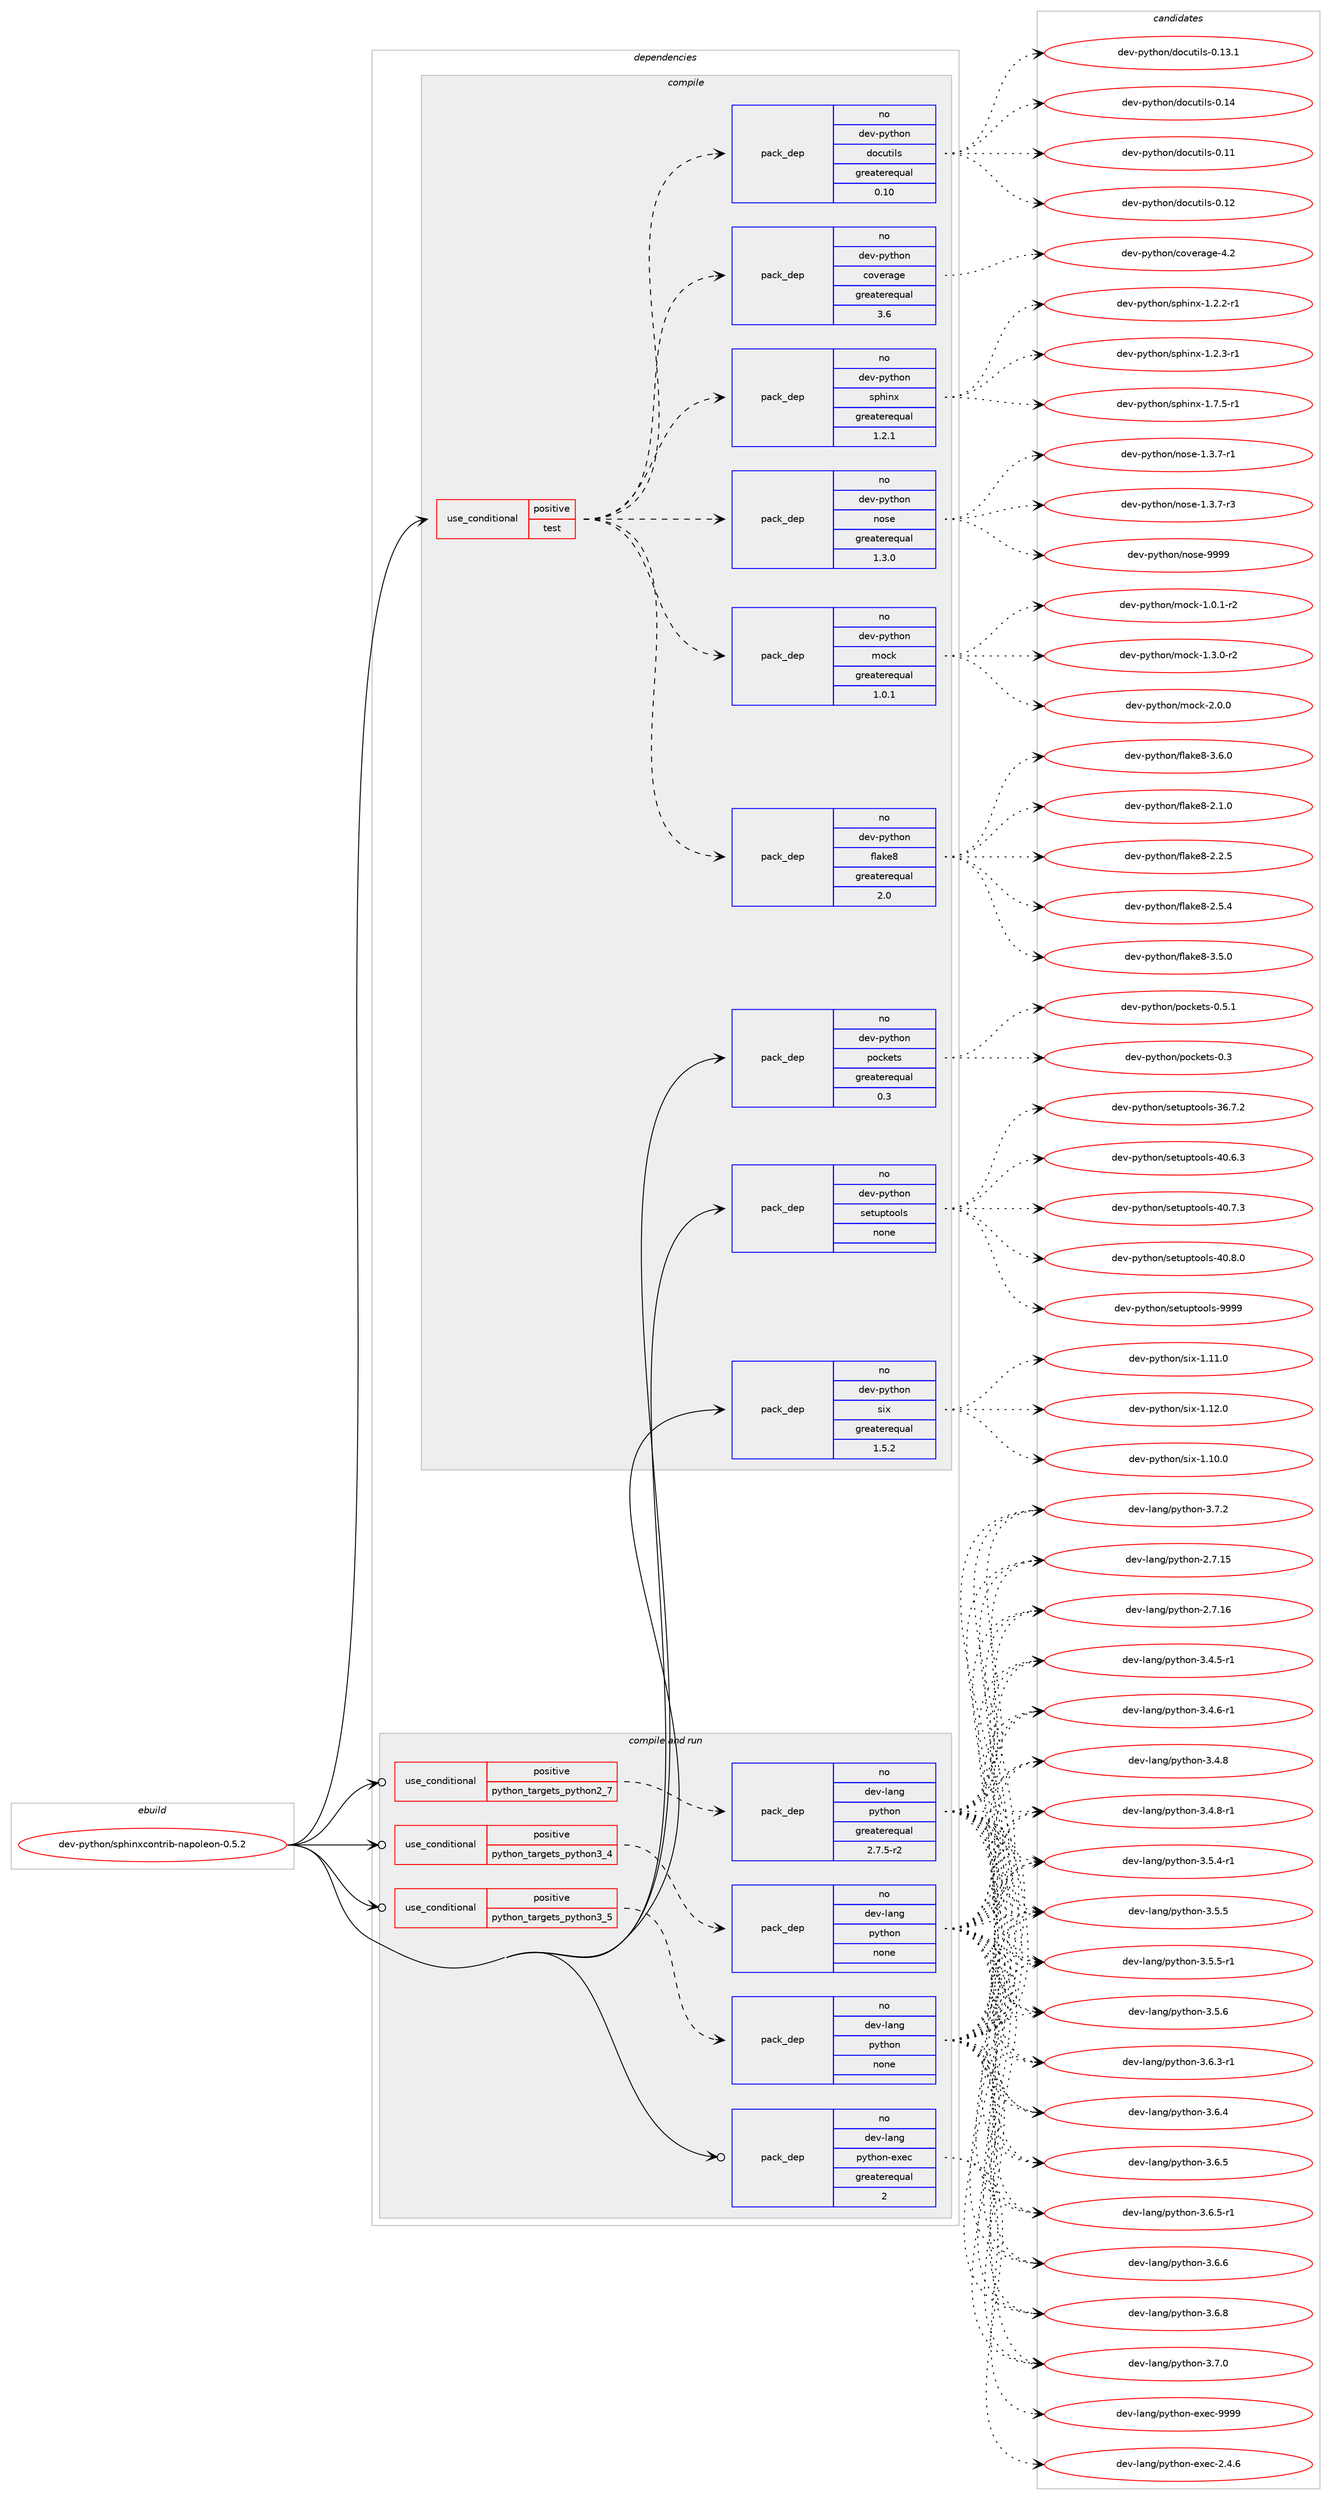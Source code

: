 digraph prolog {

# *************
# Graph options
# *************

newrank=true;
concentrate=true;
compound=true;
graph [rankdir=LR,fontname=Helvetica,fontsize=10,ranksep=1.5];#, ranksep=2.5, nodesep=0.2];
edge  [arrowhead=vee];
node  [fontname=Helvetica,fontsize=10];

# **********
# The ebuild
# **********

subgraph cluster_leftcol {
color=gray;
rank=same;
label=<<i>ebuild</i>>;
id [label="dev-python/sphinxcontrib-napoleon-0.5.2", color=red, width=4, href="../dev-python/sphinxcontrib-napoleon-0.5.2.svg"];
}

# ****************
# The dependencies
# ****************

subgraph cluster_midcol {
color=gray;
label=<<i>dependencies</i>>;
subgraph cluster_compile {
fillcolor="#eeeeee";
style=filled;
label=<<i>compile</i>>;
subgraph cond385004 {
dependency1442306 [label=<<TABLE BORDER="0" CELLBORDER="1" CELLSPACING="0" CELLPADDING="4"><TR><TD ROWSPAN="3" CELLPADDING="10">use_conditional</TD></TR><TR><TD>positive</TD></TR><TR><TD>test</TD></TR></TABLE>>, shape=none, color=red];
subgraph pack1033940 {
dependency1442307 [label=<<TABLE BORDER="0" CELLBORDER="1" CELLSPACING="0" CELLPADDING="4" WIDTH="220"><TR><TD ROWSPAN="6" CELLPADDING="30">pack_dep</TD></TR><TR><TD WIDTH="110">no</TD></TR><TR><TD>dev-python</TD></TR><TR><TD>coverage</TD></TR><TR><TD>greaterequal</TD></TR><TR><TD>3.6</TD></TR></TABLE>>, shape=none, color=blue];
}
dependency1442306:e -> dependency1442307:w [weight=20,style="dashed",arrowhead="vee"];
subgraph pack1033941 {
dependency1442308 [label=<<TABLE BORDER="0" CELLBORDER="1" CELLSPACING="0" CELLPADDING="4" WIDTH="220"><TR><TD ROWSPAN="6" CELLPADDING="30">pack_dep</TD></TR><TR><TD WIDTH="110">no</TD></TR><TR><TD>dev-python</TD></TR><TR><TD>docutils</TD></TR><TR><TD>greaterequal</TD></TR><TR><TD>0.10</TD></TR></TABLE>>, shape=none, color=blue];
}
dependency1442306:e -> dependency1442308:w [weight=20,style="dashed",arrowhead="vee"];
subgraph pack1033942 {
dependency1442309 [label=<<TABLE BORDER="0" CELLBORDER="1" CELLSPACING="0" CELLPADDING="4" WIDTH="220"><TR><TD ROWSPAN="6" CELLPADDING="30">pack_dep</TD></TR><TR><TD WIDTH="110">no</TD></TR><TR><TD>dev-python</TD></TR><TR><TD>flake8</TD></TR><TR><TD>greaterequal</TD></TR><TR><TD>2.0</TD></TR></TABLE>>, shape=none, color=blue];
}
dependency1442306:e -> dependency1442309:w [weight=20,style="dashed",arrowhead="vee"];
subgraph pack1033943 {
dependency1442310 [label=<<TABLE BORDER="0" CELLBORDER="1" CELLSPACING="0" CELLPADDING="4" WIDTH="220"><TR><TD ROWSPAN="6" CELLPADDING="30">pack_dep</TD></TR><TR><TD WIDTH="110">no</TD></TR><TR><TD>dev-python</TD></TR><TR><TD>mock</TD></TR><TR><TD>greaterequal</TD></TR><TR><TD>1.0.1</TD></TR></TABLE>>, shape=none, color=blue];
}
dependency1442306:e -> dependency1442310:w [weight=20,style="dashed",arrowhead="vee"];
subgraph pack1033944 {
dependency1442311 [label=<<TABLE BORDER="0" CELLBORDER="1" CELLSPACING="0" CELLPADDING="4" WIDTH="220"><TR><TD ROWSPAN="6" CELLPADDING="30">pack_dep</TD></TR><TR><TD WIDTH="110">no</TD></TR><TR><TD>dev-python</TD></TR><TR><TD>nose</TD></TR><TR><TD>greaterequal</TD></TR><TR><TD>1.3.0</TD></TR></TABLE>>, shape=none, color=blue];
}
dependency1442306:e -> dependency1442311:w [weight=20,style="dashed",arrowhead="vee"];
subgraph pack1033945 {
dependency1442312 [label=<<TABLE BORDER="0" CELLBORDER="1" CELLSPACING="0" CELLPADDING="4" WIDTH="220"><TR><TD ROWSPAN="6" CELLPADDING="30">pack_dep</TD></TR><TR><TD WIDTH="110">no</TD></TR><TR><TD>dev-python</TD></TR><TR><TD>sphinx</TD></TR><TR><TD>greaterequal</TD></TR><TR><TD>1.2.1</TD></TR></TABLE>>, shape=none, color=blue];
}
dependency1442306:e -> dependency1442312:w [weight=20,style="dashed",arrowhead="vee"];
}
id:e -> dependency1442306:w [weight=20,style="solid",arrowhead="vee"];
subgraph pack1033946 {
dependency1442313 [label=<<TABLE BORDER="0" CELLBORDER="1" CELLSPACING="0" CELLPADDING="4" WIDTH="220"><TR><TD ROWSPAN="6" CELLPADDING="30">pack_dep</TD></TR><TR><TD WIDTH="110">no</TD></TR><TR><TD>dev-python</TD></TR><TR><TD>pockets</TD></TR><TR><TD>greaterequal</TD></TR><TR><TD>0.3</TD></TR></TABLE>>, shape=none, color=blue];
}
id:e -> dependency1442313:w [weight=20,style="solid",arrowhead="vee"];
subgraph pack1033947 {
dependency1442314 [label=<<TABLE BORDER="0" CELLBORDER="1" CELLSPACING="0" CELLPADDING="4" WIDTH="220"><TR><TD ROWSPAN="6" CELLPADDING="30">pack_dep</TD></TR><TR><TD WIDTH="110">no</TD></TR><TR><TD>dev-python</TD></TR><TR><TD>setuptools</TD></TR><TR><TD>none</TD></TR><TR><TD></TD></TR></TABLE>>, shape=none, color=blue];
}
id:e -> dependency1442314:w [weight=20,style="solid",arrowhead="vee"];
subgraph pack1033948 {
dependency1442315 [label=<<TABLE BORDER="0" CELLBORDER="1" CELLSPACING="0" CELLPADDING="4" WIDTH="220"><TR><TD ROWSPAN="6" CELLPADDING="30">pack_dep</TD></TR><TR><TD WIDTH="110">no</TD></TR><TR><TD>dev-python</TD></TR><TR><TD>six</TD></TR><TR><TD>greaterequal</TD></TR><TR><TD>1.5.2</TD></TR></TABLE>>, shape=none, color=blue];
}
id:e -> dependency1442315:w [weight=20,style="solid",arrowhead="vee"];
}
subgraph cluster_compileandrun {
fillcolor="#eeeeee";
style=filled;
label=<<i>compile and run</i>>;
subgraph cond385005 {
dependency1442316 [label=<<TABLE BORDER="0" CELLBORDER="1" CELLSPACING="0" CELLPADDING="4"><TR><TD ROWSPAN="3" CELLPADDING="10">use_conditional</TD></TR><TR><TD>positive</TD></TR><TR><TD>python_targets_python2_7</TD></TR></TABLE>>, shape=none, color=red];
subgraph pack1033949 {
dependency1442317 [label=<<TABLE BORDER="0" CELLBORDER="1" CELLSPACING="0" CELLPADDING="4" WIDTH="220"><TR><TD ROWSPAN="6" CELLPADDING="30">pack_dep</TD></TR><TR><TD WIDTH="110">no</TD></TR><TR><TD>dev-lang</TD></TR><TR><TD>python</TD></TR><TR><TD>greaterequal</TD></TR><TR><TD>2.7.5-r2</TD></TR></TABLE>>, shape=none, color=blue];
}
dependency1442316:e -> dependency1442317:w [weight=20,style="dashed",arrowhead="vee"];
}
id:e -> dependency1442316:w [weight=20,style="solid",arrowhead="odotvee"];
subgraph cond385006 {
dependency1442318 [label=<<TABLE BORDER="0" CELLBORDER="1" CELLSPACING="0" CELLPADDING="4"><TR><TD ROWSPAN="3" CELLPADDING="10">use_conditional</TD></TR><TR><TD>positive</TD></TR><TR><TD>python_targets_python3_4</TD></TR></TABLE>>, shape=none, color=red];
subgraph pack1033950 {
dependency1442319 [label=<<TABLE BORDER="0" CELLBORDER="1" CELLSPACING="0" CELLPADDING="4" WIDTH="220"><TR><TD ROWSPAN="6" CELLPADDING="30">pack_dep</TD></TR><TR><TD WIDTH="110">no</TD></TR><TR><TD>dev-lang</TD></TR><TR><TD>python</TD></TR><TR><TD>none</TD></TR><TR><TD></TD></TR></TABLE>>, shape=none, color=blue];
}
dependency1442318:e -> dependency1442319:w [weight=20,style="dashed",arrowhead="vee"];
}
id:e -> dependency1442318:w [weight=20,style="solid",arrowhead="odotvee"];
subgraph cond385007 {
dependency1442320 [label=<<TABLE BORDER="0" CELLBORDER="1" CELLSPACING="0" CELLPADDING="4"><TR><TD ROWSPAN="3" CELLPADDING="10">use_conditional</TD></TR><TR><TD>positive</TD></TR><TR><TD>python_targets_python3_5</TD></TR></TABLE>>, shape=none, color=red];
subgraph pack1033951 {
dependency1442321 [label=<<TABLE BORDER="0" CELLBORDER="1" CELLSPACING="0" CELLPADDING="4" WIDTH="220"><TR><TD ROWSPAN="6" CELLPADDING="30">pack_dep</TD></TR><TR><TD WIDTH="110">no</TD></TR><TR><TD>dev-lang</TD></TR><TR><TD>python</TD></TR><TR><TD>none</TD></TR><TR><TD></TD></TR></TABLE>>, shape=none, color=blue];
}
dependency1442320:e -> dependency1442321:w [weight=20,style="dashed",arrowhead="vee"];
}
id:e -> dependency1442320:w [weight=20,style="solid",arrowhead="odotvee"];
subgraph pack1033952 {
dependency1442322 [label=<<TABLE BORDER="0" CELLBORDER="1" CELLSPACING="0" CELLPADDING="4" WIDTH="220"><TR><TD ROWSPAN="6" CELLPADDING="30">pack_dep</TD></TR><TR><TD WIDTH="110">no</TD></TR><TR><TD>dev-lang</TD></TR><TR><TD>python-exec</TD></TR><TR><TD>greaterequal</TD></TR><TR><TD>2</TD></TR></TABLE>>, shape=none, color=blue];
}
id:e -> dependency1442322:w [weight=20,style="solid",arrowhead="odotvee"];
}
subgraph cluster_run {
fillcolor="#eeeeee";
style=filled;
label=<<i>run</i>>;
}
}

# **************
# The candidates
# **************

subgraph cluster_choices {
rank=same;
color=gray;
label=<<i>candidates</i>>;

subgraph choice1033940 {
color=black;
nodesep=1;
choice1001011184511212111610411111047991111181011149710310145524650 [label="dev-python/coverage-4.2", color=red, width=4,href="../dev-python/coverage-4.2.svg"];
dependency1442307:e -> choice1001011184511212111610411111047991111181011149710310145524650:w [style=dotted,weight="100"];
}
subgraph choice1033941 {
color=black;
nodesep=1;
choice1001011184511212111610411111047100111991171161051081154548464949 [label="dev-python/docutils-0.11", color=red, width=4,href="../dev-python/docutils-0.11.svg"];
choice1001011184511212111610411111047100111991171161051081154548464950 [label="dev-python/docutils-0.12", color=red, width=4,href="../dev-python/docutils-0.12.svg"];
choice10010111845112121116104111110471001119911711610510811545484649514649 [label="dev-python/docutils-0.13.1", color=red, width=4,href="../dev-python/docutils-0.13.1.svg"];
choice1001011184511212111610411111047100111991171161051081154548464952 [label="dev-python/docutils-0.14", color=red, width=4,href="../dev-python/docutils-0.14.svg"];
dependency1442308:e -> choice1001011184511212111610411111047100111991171161051081154548464949:w [style=dotted,weight="100"];
dependency1442308:e -> choice1001011184511212111610411111047100111991171161051081154548464950:w [style=dotted,weight="100"];
dependency1442308:e -> choice10010111845112121116104111110471001119911711610510811545484649514649:w [style=dotted,weight="100"];
dependency1442308:e -> choice1001011184511212111610411111047100111991171161051081154548464952:w [style=dotted,weight="100"];
}
subgraph choice1033942 {
color=black;
nodesep=1;
choice10010111845112121116104111110471021089710710156455046494648 [label="dev-python/flake8-2.1.0", color=red, width=4,href="../dev-python/flake8-2.1.0.svg"];
choice10010111845112121116104111110471021089710710156455046504653 [label="dev-python/flake8-2.2.5", color=red, width=4,href="../dev-python/flake8-2.2.5.svg"];
choice10010111845112121116104111110471021089710710156455046534652 [label="dev-python/flake8-2.5.4", color=red, width=4,href="../dev-python/flake8-2.5.4.svg"];
choice10010111845112121116104111110471021089710710156455146534648 [label="dev-python/flake8-3.5.0", color=red, width=4,href="../dev-python/flake8-3.5.0.svg"];
choice10010111845112121116104111110471021089710710156455146544648 [label="dev-python/flake8-3.6.0", color=red, width=4,href="../dev-python/flake8-3.6.0.svg"];
dependency1442309:e -> choice10010111845112121116104111110471021089710710156455046494648:w [style=dotted,weight="100"];
dependency1442309:e -> choice10010111845112121116104111110471021089710710156455046504653:w [style=dotted,weight="100"];
dependency1442309:e -> choice10010111845112121116104111110471021089710710156455046534652:w [style=dotted,weight="100"];
dependency1442309:e -> choice10010111845112121116104111110471021089710710156455146534648:w [style=dotted,weight="100"];
dependency1442309:e -> choice10010111845112121116104111110471021089710710156455146544648:w [style=dotted,weight="100"];
}
subgraph choice1033943 {
color=black;
nodesep=1;
choice1001011184511212111610411111047109111991074549464846494511450 [label="dev-python/mock-1.0.1-r2", color=red, width=4,href="../dev-python/mock-1.0.1-r2.svg"];
choice1001011184511212111610411111047109111991074549465146484511450 [label="dev-python/mock-1.3.0-r2", color=red, width=4,href="../dev-python/mock-1.3.0-r2.svg"];
choice100101118451121211161041111104710911199107455046484648 [label="dev-python/mock-2.0.0", color=red, width=4,href="../dev-python/mock-2.0.0.svg"];
dependency1442310:e -> choice1001011184511212111610411111047109111991074549464846494511450:w [style=dotted,weight="100"];
dependency1442310:e -> choice1001011184511212111610411111047109111991074549465146484511450:w [style=dotted,weight="100"];
dependency1442310:e -> choice100101118451121211161041111104710911199107455046484648:w [style=dotted,weight="100"];
}
subgraph choice1033944 {
color=black;
nodesep=1;
choice10010111845112121116104111110471101111151014549465146554511449 [label="dev-python/nose-1.3.7-r1", color=red, width=4,href="../dev-python/nose-1.3.7-r1.svg"];
choice10010111845112121116104111110471101111151014549465146554511451 [label="dev-python/nose-1.3.7-r3", color=red, width=4,href="../dev-python/nose-1.3.7-r3.svg"];
choice10010111845112121116104111110471101111151014557575757 [label="dev-python/nose-9999", color=red, width=4,href="../dev-python/nose-9999.svg"];
dependency1442311:e -> choice10010111845112121116104111110471101111151014549465146554511449:w [style=dotted,weight="100"];
dependency1442311:e -> choice10010111845112121116104111110471101111151014549465146554511451:w [style=dotted,weight="100"];
dependency1442311:e -> choice10010111845112121116104111110471101111151014557575757:w [style=dotted,weight="100"];
}
subgraph choice1033945 {
color=black;
nodesep=1;
choice10010111845112121116104111110471151121041051101204549465046504511449 [label="dev-python/sphinx-1.2.2-r1", color=red, width=4,href="../dev-python/sphinx-1.2.2-r1.svg"];
choice10010111845112121116104111110471151121041051101204549465046514511449 [label="dev-python/sphinx-1.2.3-r1", color=red, width=4,href="../dev-python/sphinx-1.2.3-r1.svg"];
choice10010111845112121116104111110471151121041051101204549465546534511449 [label="dev-python/sphinx-1.7.5-r1", color=red, width=4,href="../dev-python/sphinx-1.7.5-r1.svg"];
dependency1442312:e -> choice10010111845112121116104111110471151121041051101204549465046504511449:w [style=dotted,weight="100"];
dependency1442312:e -> choice10010111845112121116104111110471151121041051101204549465046514511449:w [style=dotted,weight="100"];
dependency1442312:e -> choice10010111845112121116104111110471151121041051101204549465546534511449:w [style=dotted,weight="100"];
}
subgraph choice1033946 {
color=black;
nodesep=1;
choice10010111845112121116104111110471121119910710111611545484651 [label="dev-python/pockets-0.3", color=red, width=4,href="../dev-python/pockets-0.3.svg"];
choice100101118451121211161041111104711211199107101116115454846534649 [label="dev-python/pockets-0.5.1", color=red, width=4,href="../dev-python/pockets-0.5.1.svg"];
dependency1442313:e -> choice10010111845112121116104111110471121119910710111611545484651:w [style=dotted,weight="100"];
dependency1442313:e -> choice100101118451121211161041111104711211199107101116115454846534649:w [style=dotted,weight="100"];
}
subgraph choice1033947 {
color=black;
nodesep=1;
choice100101118451121211161041111104711510111611711211611111110811545515446554650 [label="dev-python/setuptools-36.7.2", color=red, width=4,href="../dev-python/setuptools-36.7.2.svg"];
choice100101118451121211161041111104711510111611711211611111110811545524846544651 [label="dev-python/setuptools-40.6.3", color=red, width=4,href="../dev-python/setuptools-40.6.3.svg"];
choice100101118451121211161041111104711510111611711211611111110811545524846554651 [label="dev-python/setuptools-40.7.3", color=red, width=4,href="../dev-python/setuptools-40.7.3.svg"];
choice100101118451121211161041111104711510111611711211611111110811545524846564648 [label="dev-python/setuptools-40.8.0", color=red, width=4,href="../dev-python/setuptools-40.8.0.svg"];
choice10010111845112121116104111110471151011161171121161111111081154557575757 [label="dev-python/setuptools-9999", color=red, width=4,href="../dev-python/setuptools-9999.svg"];
dependency1442314:e -> choice100101118451121211161041111104711510111611711211611111110811545515446554650:w [style=dotted,weight="100"];
dependency1442314:e -> choice100101118451121211161041111104711510111611711211611111110811545524846544651:w [style=dotted,weight="100"];
dependency1442314:e -> choice100101118451121211161041111104711510111611711211611111110811545524846554651:w [style=dotted,weight="100"];
dependency1442314:e -> choice100101118451121211161041111104711510111611711211611111110811545524846564648:w [style=dotted,weight="100"];
dependency1442314:e -> choice10010111845112121116104111110471151011161171121161111111081154557575757:w [style=dotted,weight="100"];
}
subgraph choice1033948 {
color=black;
nodesep=1;
choice100101118451121211161041111104711510512045494649484648 [label="dev-python/six-1.10.0", color=red, width=4,href="../dev-python/six-1.10.0.svg"];
choice100101118451121211161041111104711510512045494649494648 [label="dev-python/six-1.11.0", color=red, width=4,href="../dev-python/six-1.11.0.svg"];
choice100101118451121211161041111104711510512045494649504648 [label="dev-python/six-1.12.0", color=red, width=4,href="../dev-python/six-1.12.0.svg"];
dependency1442315:e -> choice100101118451121211161041111104711510512045494649484648:w [style=dotted,weight="100"];
dependency1442315:e -> choice100101118451121211161041111104711510512045494649494648:w [style=dotted,weight="100"];
dependency1442315:e -> choice100101118451121211161041111104711510512045494649504648:w [style=dotted,weight="100"];
}
subgraph choice1033949 {
color=black;
nodesep=1;
choice10010111845108971101034711212111610411111045504655464953 [label="dev-lang/python-2.7.15", color=red, width=4,href="../dev-lang/python-2.7.15.svg"];
choice10010111845108971101034711212111610411111045504655464954 [label="dev-lang/python-2.7.16", color=red, width=4,href="../dev-lang/python-2.7.16.svg"];
choice1001011184510897110103471121211161041111104551465246534511449 [label="dev-lang/python-3.4.5-r1", color=red, width=4,href="../dev-lang/python-3.4.5-r1.svg"];
choice1001011184510897110103471121211161041111104551465246544511449 [label="dev-lang/python-3.4.6-r1", color=red, width=4,href="../dev-lang/python-3.4.6-r1.svg"];
choice100101118451089711010347112121116104111110455146524656 [label="dev-lang/python-3.4.8", color=red, width=4,href="../dev-lang/python-3.4.8.svg"];
choice1001011184510897110103471121211161041111104551465246564511449 [label="dev-lang/python-3.4.8-r1", color=red, width=4,href="../dev-lang/python-3.4.8-r1.svg"];
choice1001011184510897110103471121211161041111104551465346524511449 [label="dev-lang/python-3.5.4-r1", color=red, width=4,href="../dev-lang/python-3.5.4-r1.svg"];
choice100101118451089711010347112121116104111110455146534653 [label="dev-lang/python-3.5.5", color=red, width=4,href="../dev-lang/python-3.5.5.svg"];
choice1001011184510897110103471121211161041111104551465346534511449 [label="dev-lang/python-3.5.5-r1", color=red, width=4,href="../dev-lang/python-3.5.5-r1.svg"];
choice100101118451089711010347112121116104111110455146534654 [label="dev-lang/python-3.5.6", color=red, width=4,href="../dev-lang/python-3.5.6.svg"];
choice1001011184510897110103471121211161041111104551465446514511449 [label="dev-lang/python-3.6.3-r1", color=red, width=4,href="../dev-lang/python-3.6.3-r1.svg"];
choice100101118451089711010347112121116104111110455146544652 [label="dev-lang/python-3.6.4", color=red, width=4,href="../dev-lang/python-3.6.4.svg"];
choice100101118451089711010347112121116104111110455146544653 [label="dev-lang/python-3.6.5", color=red, width=4,href="../dev-lang/python-3.6.5.svg"];
choice1001011184510897110103471121211161041111104551465446534511449 [label="dev-lang/python-3.6.5-r1", color=red, width=4,href="../dev-lang/python-3.6.5-r1.svg"];
choice100101118451089711010347112121116104111110455146544654 [label="dev-lang/python-3.6.6", color=red, width=4,href="../dev-lang/python-3.6.6.svg"];
choice100101118451089711010347112121116104111110455146544656 [label="dev-lang/python-3.6.8", color=red, width=4,href="../dev-lang/python-3.6.8.svg"];
choice100101118451089711010347112121116104111110455146554648 [label="dev-lang/python-3.7.0", color=red, width=4,href="../dev-lang/python-3.7.0.svg"];
choice100101118451089711010347112121116104111110455146554650 [label="dev-lang/python-3.7.2", color=red, width=4,href="../dev-lang/python-3.7.2.svg"];
dependency1442317:e -> choice10010111845108971101034711212111610411111045504655464953:w [style=dotted,weight="100"];
dependency1442317:e -> choice10010111845108971101034711212111610411111045504655464954:w [style=dotted,weight="100"];
dependency1442317:e -> choice1001011184510897110103471121211161041111104551465246534511449:w [style=dotted,weight="100"];
dependency1442317:e -> choice1001011184510897110103471121211161041111104551465246544511449:w [style=dotted,weight="100"];
dependency1442317:e -> choice100101118451089711010347112121116104111110455146524656:w [style=dotted,weight="100"];
dependency1442317:e -> choice1001011184510897110103471121211161041111104551465246564511449:w [style=dotted,weight="100"];
dependency1442317:e -> choice1001011184510897110103471121211161041111104551465346524511449:w [style=dotted,weight="100"];
dependency1442317:e -> choice100101118451089711010347112121116104111110455146534653:w [style=dotted,weight="100"];
dependency1442317:e -> choice1001011184510897110103471121211161041111104551465346534511449:w [style=dotted,weight="100"];
dependency1442317:e -> choice100101118451089711010347112121116104111110455146534654:w [style=dotted,weight="100"];
dependency1442317:e -> choice1001011184510897110103471121211161041111104551465446514511449:w [style=dotted,weight="100"];
dependency1442317:e -> choice100101118451089711010347112121116104111110455146544652:w [style=dotted,weight="100"];
dependency1442317:e -> choice100101118451089711010347112121116104111110455146544653:w [style=dotted,weight="100"];
dependency1442317:e -> choice1001011184510897110103471121211161041111104551465446534511449:w [style=dotted,weight="100"];
dependency1442317:e -> choice100101118451089711010347112121116104111110455146544654:w [style=dotted,weight="100"];
dependency1442317:e -> choice100101118451089711010347112121116104111110455146544656:w [style=dotted,weight="100"];
dependency1442317:e -> choice100101118451089711010347112121116104111110455146554648:w [style=dotted,weight="100"];
dependency1442317:e -> choice100101118451089711010347112121116104111110455146554650:w [style=dotted,weight="100"];
}
subgraph choice1033950 {
color=black;
nodesep=1;
choice10010111845108971101034711212111610411111045504655464953 [label="dev-lang/python-2.7.15", color=red, width=4,href="../dev-lang/python-2.7.15.svg"];
choice10010111845108971101034711212111610411111045504655464954 [label="dev-lang/python-2.7.16", color=red, width=4,href="../dev-lang/python-2.7.16.svg"];
choice1001011184510897110103471121211161041111104551465246534511449 [label="dev-lang/python-3.4.5-r1", color=red, width=4,href="../dev-lang/python-3.4.5-r1.svg"];
choice1001011184510897110103471121211161041111104551465246544511449 [label="dev-lang/python-3.4.6-r1", color=red, width=4,href="../dev-lang/python-3.4.6-r1.svg"];
choice100101118451089711010347112121116104111110455146524656 [label="dev-lang/python-3.4.8", color=red, width=4,href="../dev-lang/python-3.4.8.svg"];
choice1001011184510897110103471121211161041111104551465246564511449 [label="dev-lang/python-3.4.8-r1", color=red, width=4,href="../dev-lang/python-3.4.8-r1.svg"];
choice1001011184510897110103471121211161041111104551465346524511449 [label="dev-lang/python-3.5.4-r1", color=red, width=4,href="../dev-lang/python-3.5.4-r1.svg"];
choice100101118451089711010347112121116104111110455146534653 [label="dev-lang/python-3.5.5", color=red, width=4,href="../dev-lang/python-3.5.5.svg"];
choice1001011184510897110103471121211161041111104551465346534511449 [label="dev-lang/python-3.5.5-r1", color=red, width=4,href="../dev-lang/python-3.5.5-r1.svg"];
choice100101118451089711010347112121116104111110455146534654 [label="dev-lang/python-3.5.6", color=red, width=4,href="../dev-lang/python-3.5.6.svg"];
choice1001011184510897110103471121211161041111104551465446514511449 [label="dev-lang/python-3.6.3-r1", color=red, width=4,href="../dev-lang/python-3.6.3-r1.svg"];
choice100101118451089711010347112121116104111110455146544652 [label="dev-lang/python-3.6.4", color=red, width=4,href="../dev-lang/python-3.6.4.svg"];
choice100101118451089711010347112121116104111110455146544653 [label="dev-lang/python-3.6.5", color=red, width=4,href="../dev-lang/python-3.6.5.svg"];
choice1001011184510897110103471121211161041111104551465446534511449 [label="dev-lang/python-3.6.5-r1", color=red, width=4,href="../dev-lang/python-3.6.5-r1.svg"];
choice100101118451089711010347112121116104111110455146544654 [label="dev-lang/python-3.6.6", color=red, width=4,href="../dev-lang/python-3.6.6.svg"];
choice100101118451089711010347112121116104111110455146544656 [label="dev-lang/python-3.6.8", color=red, width=4,href="../dev-lang/python-3.6.8.svg"];
choice100101118451089711010347112121116104111110455146554648 [label="dev-lang/python-3.7.0", color=red, width=4,href="../dev-lang/python-3.7.0.svg"];
choice100101118451089711010347112121116104111110455146554650 [label="dev-lang/python-3.7.2", color=red, width=4,href="../dev-lang/python-3.7.2.svg"];
dependency1442319:e -> choice10010111845108971101034711212111610411111045504655464953:w [style=dotted,weight="100"];
dependency1442319:e -> choice10010111845108971101034711212111610411111045504655464954:w [style=dotted,weight="100"];
dependency1442319:e -> choice1001011184510897110103471121211161041111104551465246534511449:w [style=dotted,weight="100"];
dependency1442319:e -> choice1001011184510897110103471121211161041111104551465246544511449:w [style=dotted,weight="100"];
dependency1442319:e -> choice100101118451089711010347112121116104111110455146524656:w [style=dotted,weight="100"];
dependency1442319:e -> choice1001011184510897110103471121211161041111104551465246564511449:w [style=dotted,weight="100"];
dependency1442319:e -> choice1001011184510897110103471121211161041111104551465346524511449:w [style=dotted,weight="100"];
dependency1442319:e -> choice100101118451089711010347112121116104111110455146534653:w [style=dotted,weight="100"];
dependency1442319:e -> choice1001011184510897110103471121211161041111104551465346534511449:w [style=dotted,weight="100"];
dependency1442319:e -> choice100101118451089711010347112121116104111110455146534654:w [style=dotted,weight="100"];
dependency1442319:e -> choice1001011184510897110103471121211161041111104551465446514511449:w [style=dotted,weight="100"];
dependency1442319:e -> choice100101118451089711010347112121116104111110455146544652:w [style=dotted,weight="100"];
dependency1442319:e -> choice100101118451089711010347112121116104111110455146544653:w [style=dotted,weight="100"];
dependency1442319:e -> choice1001011184510897110103471121211161041111104551465446534511449:w [style=dotted,weight="100"];
dependency1442319:e -> choice100101118451089711010347112121116104111110455146544654:w [style=dotted,weight="100"];
dependency1442319:e -> choice100101118451089711010347112121116104111110455146544656:w [style=dotted,weight="100"];
dependency1442319:e -> choice100101118451089711010347112121116104111110455146554648:w [style=dotted,weight="100"];
dependency1442319:e -> choice100101118451089711010347112121116104111110455146554650:w [style=dotted,weight="100"];
}
subgraph choice1033951 {
color=black;
nodesep=1;
choice10010111845108971101034711212111610411111045504655464953 [label="dev-lang/python-2.7.15", color=red, width=4,href="../dev-lang/python-2.7.15.svg"];
choice10010111845108971101034711212111610411111045504655464954 [label="dev-lang/python-2.7.16", color=red, width=4,href="../dev-lang/python-2.7.16.svg"];
choice1001011184510897110103471121211161041111104551465246534511449 [label="dev-lang/python-3.4.5-r1", color=red, width=4,href="../dev-lang/python-3.4.5-r1.svg"];
choice1001011184510897110103471121211161041111104551465246544511449 [label="dev-lang/python-3.4.6-r1", color=red, width=4,href="../dev-lang/python-3.4.6-r1.svg"];
choice100101118451089711010347112121116104111110455146524656 [label="dev-lang/python-3.4.8", color=red, width=4,href="../dev-lang/python-3.4.8.svg"];
choice1001011184510897110103471121211161041111104551465246564511449 [label="dev-lang/python-3.4.8-r1", color=red, width=4,href="../dev-lang/python-3.4.8-r1.svg"];
choice1001011184510897110103471121211161041111104551465346524511449 [label="dev-lang/python-3.5.4-r1", color=red, width=4,href="../dev-lang/python-3.5.4-r1.svg"];
choice100101118451089711010347112121116104111110455146534653 [label="dev-lang/python-3.5.5", color=red, width=4,href="../dev-lang/python-3.5.5.svg"];
choice1001011184510897110103471121211161041111104551465346534511449 [label="dev-lang/python-3.5.5-r1", color=red, width=4,href="../dev-lang/python-3.5.5-r1.svg"];
choice100101118451089711010347112121116104111110455146534654 [label="dev-lang/python-3.5.6", color=red, width=4,href="../dev-lang/python-3.5.6.svg"];
choice1001011184510897110103471121211161041111104551465446514511449 [label="dev-lang/python-3.6.3-r1", color=red, width=4,href="../dev-lang/python-3.6.3-r1.svg"];
choice100101118451089711010347112121116104111110455146544652 [label="dev-lang/python-3.6.4", color=red, width=4,href="../dev-lang/python-3.6.4.svg"];
choice100101118451089711010347112121116104111110455146544653 [label="dev-lang/python-3.6.5", color=red, width=4,href="../dev-lang/python-3.6.5.svg"];
choice1001011184510897110103471121211161041111104551465446534511449 [label="dev-lang/python-3.6.5-r1", color=red, width=4,href="../dev-lang/python-3.6.5-r1.svg"];
choice100101118451089711010347112121116104111110455146544654 [label="dev-lang/python-3.6.6", color=red, width=4,href="../dev-lang/python-3.6.6.svg"];
choice100101118451089711010347112121116104111110455146544656 [label="dev-lang/python-3.6.8", color=red, width=4,href="../dev-lang/python-3.6.8.svg"];
choice100101118451089711010347112121116104111110455146554648 [label="dev-lang/python-3.7.0", color=red, width=4,href="../dev-lang/python-3.7.0.svg"];
choice100101118451089711010347112121116104111110455146554650 [label="dev-lang/python-3.7.2", color=red, width=4,href="../dev-lang/python-3.7.2.svg"];
dependency1442321:e -> choice10010111845108971101034711212111610411111045504655464953:w [style=dotted,weight="100"];
dependency1442321:e -> choice10010111845108971101034711212111610411111045504655464954:w [style=dotted,weight="100"];
dependency1442321:e -> choice1001011184510897110103471121211161041111104551465246534511449:w [style=dotted,weight="100"];
dependency1442321:e -> choice1001011184510897110103471121211161041111104551465246544511449:w [style=dotted,weight="100"];
dependency1442321:e -> choice100101118451089711010347112121116104111110455146524656:w [style=dotted,weight="100"];
dependency1442321:e -> choice1001011184510897110103471121211161041111104551465246564511449:w [style=dotted,weight="100"];
dependency1442321:e -> choice1001011184510897110103471121211161041111104551465346524511449:w [style=dotted,weight="100"];
dependency1442321:e -> choice100101118451089711010347112121116104111110455146534653:w [style=dotted,weight="100"];
dependency1442321:e -> choice1001011184510897110103471121211161041111104551465346534511449:w [style=dotted,weight="100"];
dependency1442321:e -> choice100101118451089711010347112121116104111110455146534654:w [style=dotted,weight="100"];
dependency1442321:e -> choice1001011184510897110103471121211161041111104551465446514511449:w [style=dotted,weight="100"];
dependency1442321:e -> choice100101118451089711010347112121116104111110455146544652:w [style=dotted,weight="100"];
dependency1442321:e -> choice100101118451089711010347112121116104111110455146544653:w [style=dotted,weight="100"];
dependency1442321:e -> choice1001011184510897110103471121211161041111104551465446534511449:w [style=dotted,weight="100"];
dependency1442321:e -> choice100101118451089711010347112121116104111110455146544654:w [style=dotted,weight="100"];
dependency1442321:e -> choice100101118451089711010347112121116104111110455146544656:w [style=dotted,weight="100"];
dependency1442321:e -> choice100101118451089711010347112121116104111110455146554648:w [style=dotted,weight="100"];
dependency1442321:e -> choice100101118451089711010347112121116104111110455146554650:w [style=dotted,weight="100"];
}
subgraph choice1033952 {
color=black;
nodesep=1;
choice1001011184510897110103471121211161041111104510112010199455046524654 [label="dev-lang/python-exec-2.4.6", color=red, width=4,href="../dev-lang/python-exec-2.4.6.svg"];
choice10010111845108971101034711212111610411111045101120101994557575757 [label="dev-lang/python-exec-9999", color=red, width=4,href="../dev-lang/python-exec-9999.svg"];
dependency1442322:e -> choice1001011184510897110103471121211161041111104510112010199455046524654:w [style=dotted,weight="100"];
dependency1442322:e -> choice10010111845108971101034711212111610411111045101120101994557575757:w [style=dotted,weight="100"];
}
}

}
